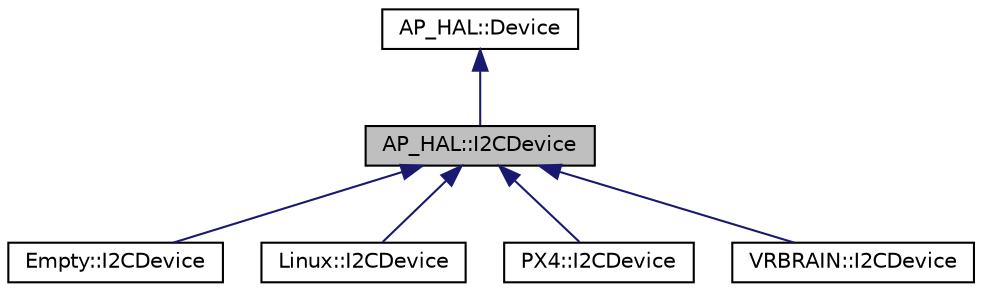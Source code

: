 digraph "AP_HAL::I2CDevice"
{
 // INTERACTIVE_SVG=YES
  edge [fontname="Helvetica",fontsize="10",labelfontname="Helvetica",labelfontsize="10"];
  node [fontname="Helvetica",fontsize="10",shape=record];
  Node1 [label="AP_HAL::I2CDevice",height=0.2,width=0.4,color="black", fillcolor="grey75", style="filled", fontcolor="black"];
  Node2 -> Node1 [dir="back",color="midnightblue",fontsize="10",style="solid",fontname="Helvetica"];
  Node2 [label="AP_HAL::Device",height=0.2,width=0.4,color="black", fillcolor="white", style="filled",URL="$classAP__HAL_1_1Device.html"];
  Node1 -> Node3 [dir="back",color="midnightblue",fontsize="10",style="solid",fontname="Helvetica"];
  Node3 [label="Empty::I2CDevice",height=0.2,width=0.4,color="black", fillcolor="white", style="filled",URL="$classEmpty_1_1I2CDevice.html"];
  Node1 -> Node4 [dir="back",color="midnightblue",fontsize="10",style="solid",fontname="Helvetica"];
  Node4 [label="Linux::I2CDevice",height=0.2,width=0.4,color="black", fillcolor="white", style="filled",URL="$classLinux_1_1I2CDevice.html"];
  Node1 -> Node5 [dir="back",color="midnightblue",fontsize="10",style="solid",fontname="Helvetica"];
  Node5 [label="PX4::I2CDevice",height=0.2,width=0.4,color="black", fillcolor="white", style="filled",URL="$classPX4_1_1I2CDevice.html"];
  Node1 -> Node6 [dir="back",color="midnightblue",fontsize="10",style="solid",fontname="Helvetica"];
  Node6 [label="VRBRAIN::I2CDevice",height=0.2,width=0.4,color="black", fillcolor="white", style="filled",URL="$classVRBRAIN_1_1I2CDevice.html"];
}
